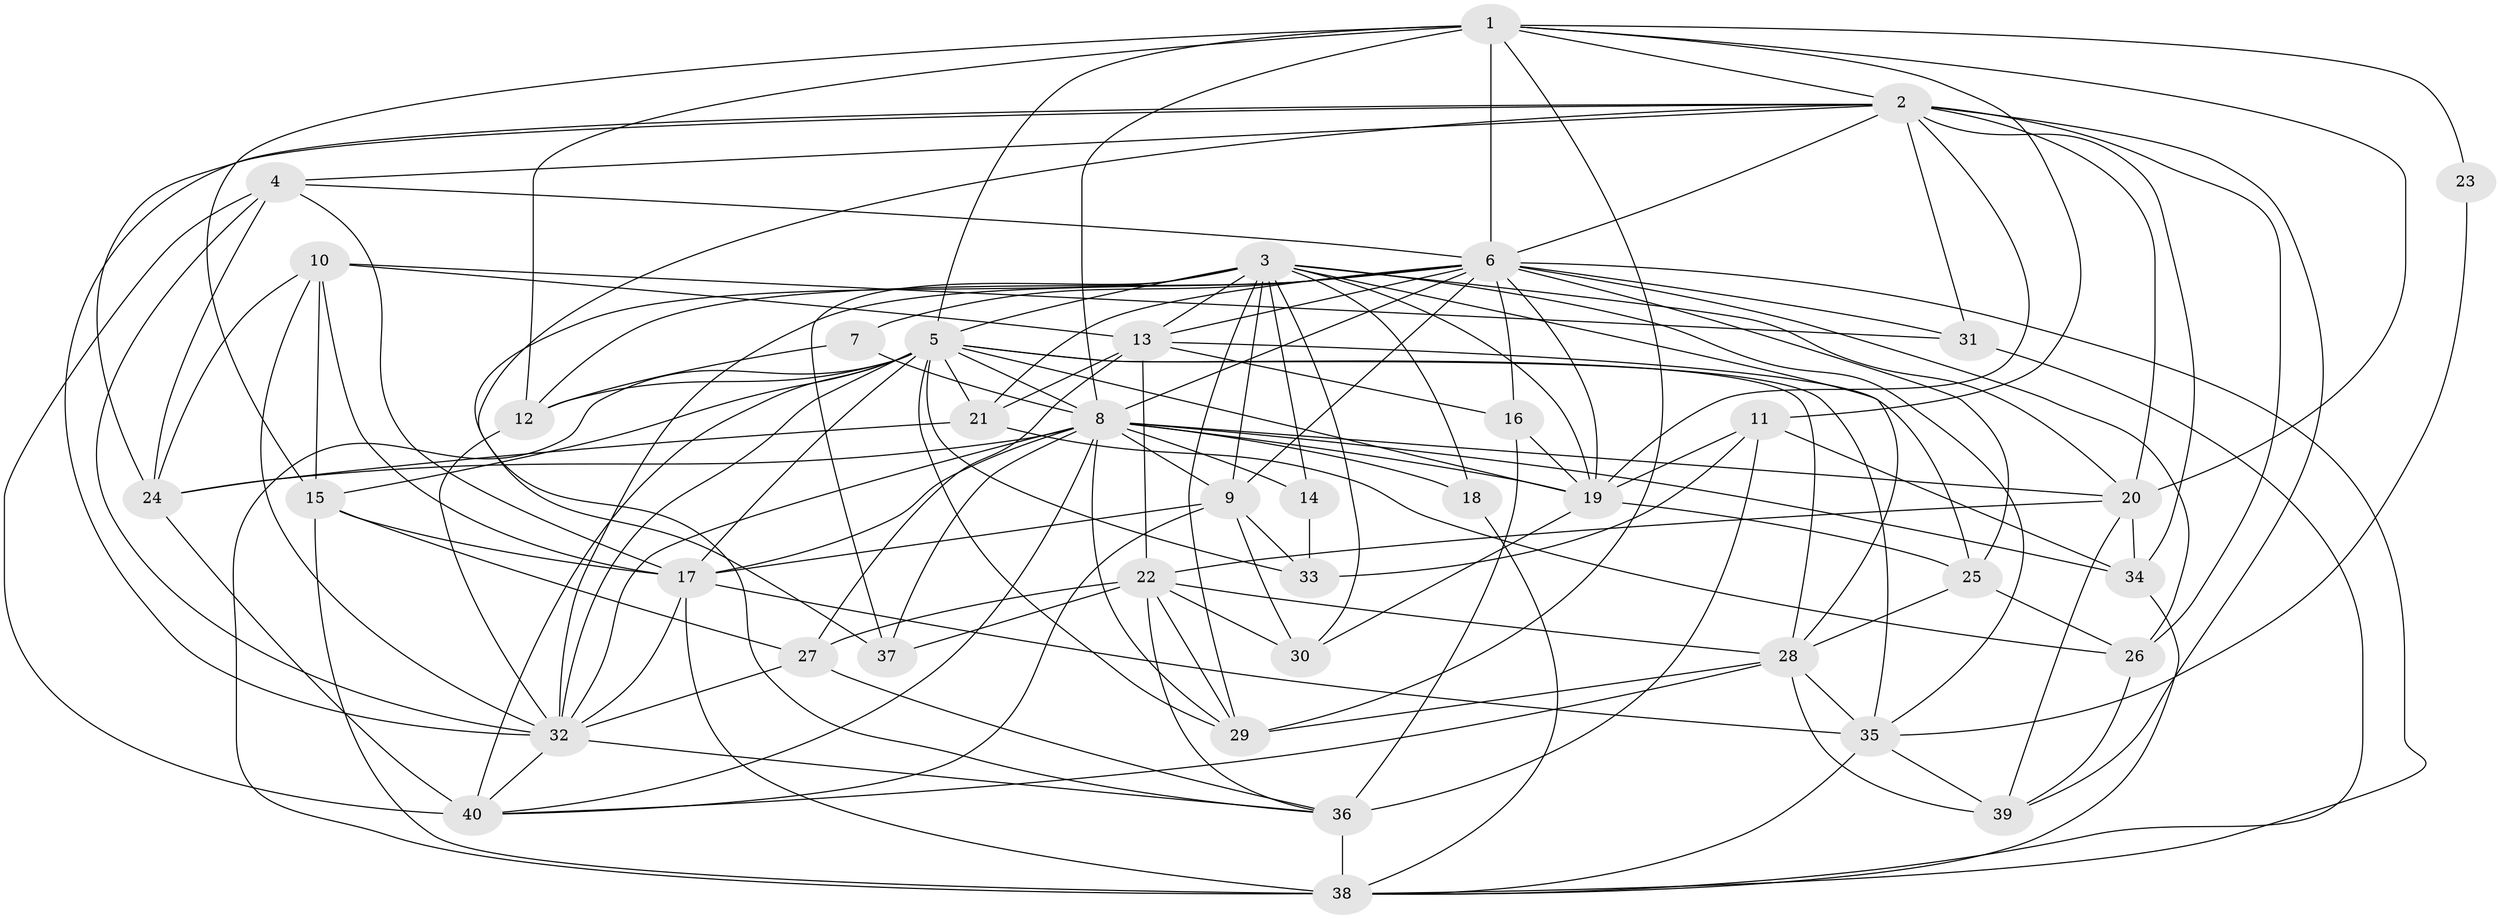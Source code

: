 // original degree distribution, {5: 0.25190839694656486, 4: 0.26717557251908397, 2: 0.1297709923664122, 9: 0.007633587786259542, 3: 0.25190839694656486, 7: 0.022900763358778626, 8: 0.007633587786259542, 6: 0.061068702290076333}
// Generated by graph-tools (version 1.1) at 2025/51/03/04/25 22:51:21]
// undirected, 40 vertices, 140 edges
graph export_dot {
  node [color=gray90,style=filled];
  1;
  2;
  3;
  4;
  5;
  6;
  7;
  8;
  9;
  10;
  11;
  12;
  13;
  14;
  15;
  16;
  17;
  18;
  19;
  20;
  21;
  22;
  23;
  24;
  25;
  26;
  27;
  28;
  29;
  30;
  31;
  32;
  33;
  34;
  35;
  36;
  37;
  38;
  39;
  40;
  1 -- 2 [weight=1.0];
  1 -- 5 [weight=1.0];
  1 -- 6 [weight=2.0];
  1 -- 8 [weight=1.0];
  1 -- 11 [weight=1.0];
  1 -- 12 [weight=1.0];
  1 -- 15 [weight=1.0];
  1 -- 20 [weight=1.0];
  1 -- 23 [weight=1.0];
  1 -- 29 [weight=1.0];
  2 -- 4 [weight=1.0];
  2 -- 6 [weight=1.0];
  2 -- 19 [weight=1.0];
  2 -- 20 [weight=1.0];
  2 -- 24 [weight=1.0];
  2 -- 26 [weight=1.0];
  2 -- 31 [weight=1.0];
  2 -- 32 [weight=1.0];
  2 -- 34 [weight=1.0];
  2 -- 37 [weight=1.0];
  2 -- 39 [weight=1.0];
  3 -- 5 [weight=1.0];
  3 -- 9 [weight=2.0];
  3 -- 13 [weight=1.0];
  3 -- 14 [weight=1.0];
  3 -- 18 [weight=2.0];
  3 -- 19 [weight=1.0];
  3 -- 20 [weight=1.0];
  3 -- 28 [weight=1.0];
  3 -- 29 [weight=2.0];
  3 -- 30 [weight=1.0];
  3 -- 35 [weight=1.0];
  3 -- 36 [weight=1.0];
  3 -- 37 [weight=1.0];
  4 -- 6 [weight=1.0];
  4 -- 17 [weight=1.0];
  4 -- 24 [weight=1.0];
  4 -- 32 [weight=1.0];
  4 -- 40 [weight=1.0];
  5 -- 8 [weight=1.0];
  5 -- 12 [weight=2.0];
  5 -- 15 [weight=1.0];
  5 -- 17 [weight=1.0];
  5 -- 19 [weight=1.0];
  5 -- 21 [weight=1.0];
  5 -- 28 [weight=1.0];
  5 -- 29 [weight=1.0];
  5 -- 32 [weight=1.0];
  5 -- 33 [weight=1.0];
  5 -- 35 [weight=1.0];
  5 -- 38 [weight=1.0];
  5 -- 40 [weight=1.0];
  6 -- 7 [weight=1.0];
  6 -- 8 [weight=1.0];
  6 -- 9 [weight=1.0];
  6 -- 12 [weight=1.0];
  6 -- 13 [weight=1.0];
  6 -- 16 [weight=2.0];
  6 -- 19 [weight=1.0];
  6 -- 21 [weight=2.0];
  6 -- 25 [weight=1.0];
  6 -- 26 [weight=1.0];
  6 -- 31 [weight=1.0];
  6 -- 32 [weight=2.0];
  6 -- 38 [weight=1.0];
  7 -- 8 [weight=2.0];
  7 -- 12 [weight=1.0];
  8 -- 9 [weight=1.0];
  8 -- 14 [weight=3.0];
  8 -- 17 [weight=1.0];
  8 -- 18 [weight=2.0];
  8 -- 19 [weight=5.0];
  8 -- 20 [weight=1.0];
  8 -- 24 [weight=1.0];
  8 -- 29 [weight=1.0];
  8 -- 32 [weight=3.0];
  8 -- 34 [weight=1.0];
  8 -- 37 [weight=2.0];
  8 -- 40 [weight=1.0];
  9 -- 17 [weight=1.0];
  9 -- 30 [weight=2.0];
  9 -- 33 [weight=1.0];
  9 -- 40 [weight=1.0];
  10 -- 13 [weight=2.0];
  10 -- 15 [weight=1.0];
  10 -- 17 [weight=1.0];
  10 -- 24 [weight=1.0];
  10 -- 31 [weight=1.0];
  10 -- 32 [weight=1.0];
  11 -- 19 [weight=1.0];
  11 -- 33 [weight=1.0];
  11 -- 34 [weight=1.0];
  11 -- 36 [weight=2.0];
  12 -- 32 [weight=1.0];
  13 -- 16 [weight=1.0];
  13 -- 21 [weight=1.0];
  13 -- 22 [weight=1.0];
  13 -- 25 [weight=1.0];
  13 -- 27 [weight=3.0];
  14 -- 33 [weight=1.0];
  15 -- 17 [weight=1.0];
  15 -- 27 [weight=1.0];
  15 -- 38 [weight=2.0];
  16 -- 19 [weight=1.0];
  16 -- 36 [weight=1.0];
  17 -- 32 [weight=1.0];
  17 -- 35 [weight=1.0];
  17 -- 38 [weight=1.0];
  18 -- 38 [weight=1.0];
  19 -- 25 [weight=1.0];
  19 -- 30 [weight=1.0];
  20 -- 22 [weight=1.0];
  20 -- 34 [weight=2.0];
  20 -- 39 [weight=1.0];
  21 -- 24 [weight=2.0];
  21 -- 26 [weight=2.0];
  22 -- 27 [weight=1.0];
  22 -- 28 [weight=2.0];
  22 -- 29 [weight=1.0];
  22 -- 30 [weight=1.0];
  22 -- 36 [weight=1.0];
  22 -- 37 [weight=1.0];
  23 -- 35 [weight=1.0];
  24 -- 40 [weight=2.0];
  25 -- 26 [weight=1.0];
  25 -- 28 [weight=1.0];
  26 -- 39 [weight=1.0];
  27 -- 32 [weight=1.0];
  27 -- 36 [weight=1.0];
  28 -- 29 [weight=1.0];
  28 -- 35 [weight=2.0];
  28 -- 39 [weight=1.0];
  28 -- 40 [weight=1.0];
  31 -- 38 [weight=1.0];
  32 -- 36 [weight=1.0];
  32 -- 40 [weight=1.0];
  34 -- 38 [weight=1.0];
  35 -- 38 [weight=1.0];
  35 -- 39 [weight=2.0];
  36 -- 38 [weight=2.0];
}
